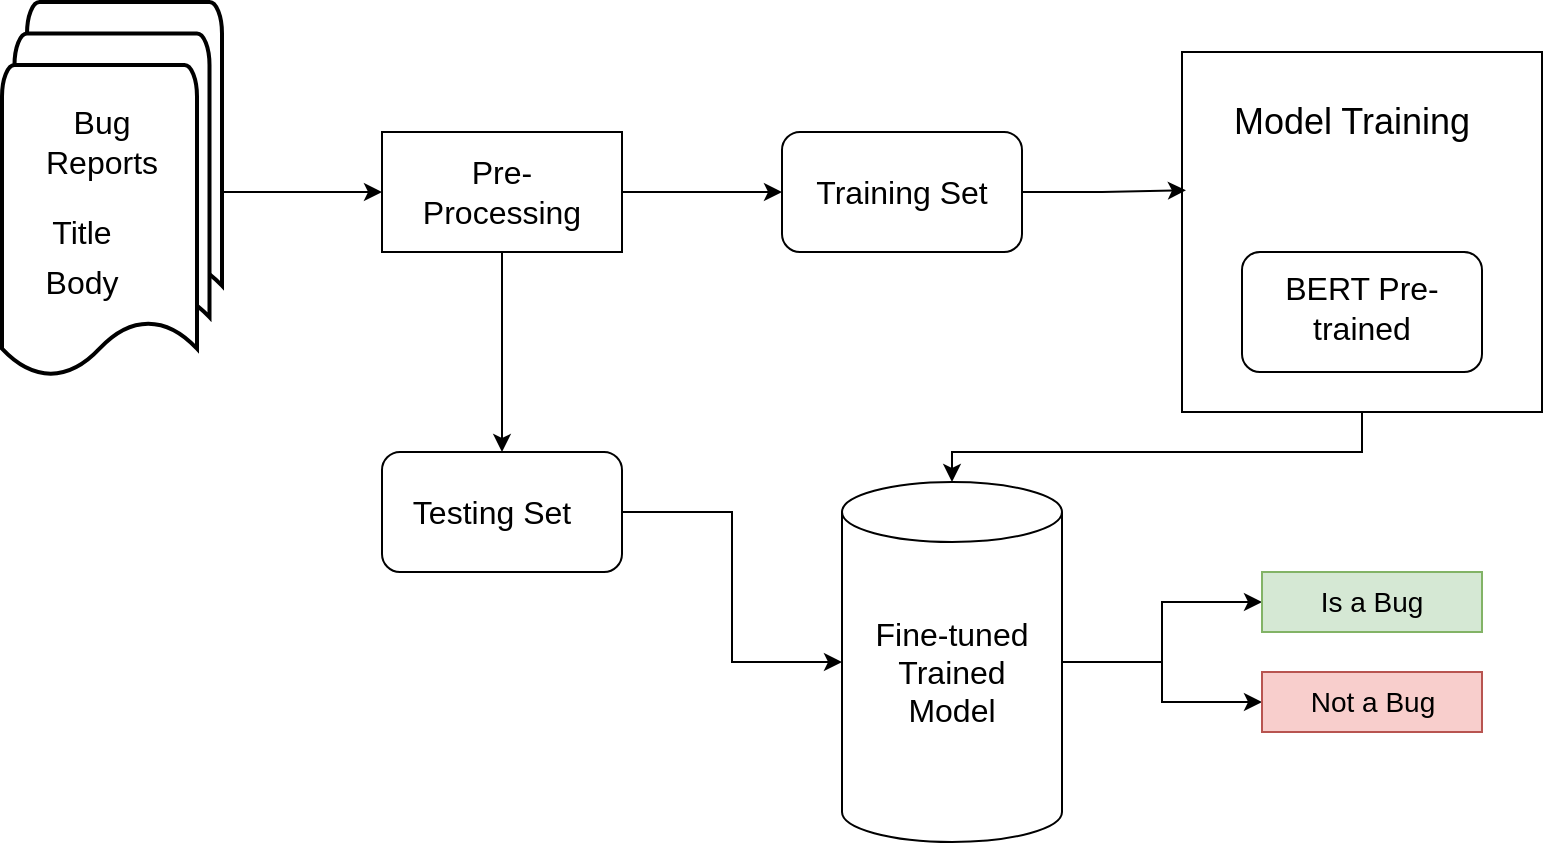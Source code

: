 <mxfile version="26.1.1">
  <diagram name="Page-1" id="DCm-ar1Eky9uJxvyvpG0">
    <mxGraphModel dx="1050" dy="522" grid="1" gridSize="10" guides="1" tooltips="1" connect="1" arrows="1" fold="1" page="1" pageScale="1" pageWidth="827" pageHeight="1169" math="0" shadow="0">
      <root>
        <mxCell id="0" />
        <mxCell id="1" parent="0" />
        <mxCell id="z8U9DUlXNuuj7vIxIh7R-10" style="edgeStyle=orthogonalEdgeStyle;rounded=0;orthogonalLoop=1;jettySize=auto;html=1;entryX=0;entryY=0.5;entryDx=0;entryDy=0;" edge="1" parent="1" source="z8U9DUlXNuuj7vIxIh7R-1" target="z8U9DUlXNuuj7vIxIh7R-2">
          <mxGeometry relative="1" as="geometry" />
        </mxCell>
        <mxCell id="z8U9DUlXNuuj7vIxIh7R-1" value="" style="strokeWidth=2;html=1;shape=mxgraph.flowchart.multi-document;whiteSpace=wrap;" vertex="1" parent="1">
          <mxGeometry x="30" y="15" width="110" height="190" as="geometry" />
        </mxCell>
        <mxCell id="z8U9DUlXNuuj7vIxIh7R-11" style="edgeStyle=orthogonalEdgeStyle;rounded=0;orthogonalLoop=1;jettySize=auto;html=1;strokeWidth=1;fontSize=16;" edge="1" parent="1" source="z8U9DUlXNuuj7vIxIh7R-2" target="z8U9DUlXNuuj7vIxIh7R-3">
          <mxGeometry relative="1" as="geometry" />
        </mxCell>
        <mxCell id="z8U9DUlXNuuj7vIxIh7R-19" style="edgeStyle=orthogonalEdgeStyle;rounded=0;orthogonalLoop=1;jettySize=auto;html=1;entryX=0;entryY=0.5;entryDx=0;entryDy=0;strokeWidth=1;fontSize=16;" edge="1" parent="1" source="z8U9DUlXNuuj7vIxIh7R-2" target="z8U9DUlXNuuj7vIxIh7R-4">
          <mxGeometry relative="1" as="geometry" />
        </mxCell>
        <mxCell id="z8U9DUlXNuuj7vIxIh7R-2" value="" style="rounded=0;whiteSpace=wrap;html=1;strokeWidth=1;fontSize=16;" vertex="1" parent="1">
          <mxGeometry x="220" y="80" width="120" height="60" as="geometry" />
        </mxCell>
        <mxCell id="z8U9DUlXNuuj7vIxIh7R-3" value="" style="rounded=1;whiteSpace=wrap;html=1;strokeWidth=1;fontSize=16;" vertex="1" parent="1">
          <mxGeometry x="220" y="240" width="120" height="60" as="geometry" />
        </mxCell>
        <mxCell id="z8U9DUlXNuuj7vIxIh7R-4" value="" style="rounded=1;whiteSpace=wrap;html=1;strokeWidth=1;fontSize=16;" vertex="1" parent="1">
          <mxGeometry x="420" y="80" width="120" height="60" as="geometry" />
        </mxCell>
        <mxCell id="z8U9DUlXNuuj7vIxIh7R-5" value="" style="whiteSpace=wrap;html=1;aspect=fixed;" vertex="1" parent="1">
          <mxGeometry x="620" y="40" width="180" height="180" as="geometry" />
        </mxCell>
        <mxCell id="z8U9DUlXNuuj7vIxIh7R-6" value="" style="rounded=1;whiteSpace=wrap;html=1;" vertex="1" parent="1">
          <mxGeometry x="650" y="140" width="120" height="60" as="geometry" />
        </mxCell>
        <mxCell id="z8U9DUlXNuuj7vIxIh7R-17" style="edgeStyle=orthogonalEdgeStyle;rounded=0;orthogonalLoop=1;jettySize=auto;html=1;entryX=0;entryY=0.5;entryDx=0;entryDy=0;" edge="1" parent="1" source="z8U9DUlXNuuj7vIxIh7R-7" target="z8U9DUlXNuuj7vIxIh7R-9">
          <mxGeometry relative="1" as="geometry" />
        </mxCell>
        <mxCell id="z8U9DUlXNuuj7vIxIh7R-18" style="edgeStyle=orthogonalEdgeStyle;rounded=0;orthogonalLoop=1;jettySize=auto;html=1;entryX=0;entryY=0.5;entryDx=0;entryDy=0;" edge="1" parent="1" source="z8U9DUlXNuuj7vIxIh7R-7" target="z8U9DUlXNuuj7vIxIh7R-8">
          <mxGeometry relative="1" as="geometry" />
        </mxCell>
        <mxCell id="z8U9DUlXNuuj7vIxIh7R-7" value="" style="shape=cylinder3;whiteSpace=wrap;html=1;boundedLbl=1;backgroundOutline=1;size=15;" vertex="1" parent="1">
          <mxGeometry x="450" y="255" width="110" height="180" as="geometry" />
        </mxCell>
        <mxCell id="z8U9DUlXNuuj7vIxIh7R-8" value="" style="rounded=0;whiteSpace=wrap;html=1;fillColor=#d5e8d4;strokeColor=#82b366;" vertex="1" parent="1">
          <mxGeometry x="660" y="300" width="110" height="30" as="geometry" />
        </mxCell>
        <mxCell id="z8U9DUlXNuuj7vIxIh7R-9" value="" style="rounded=0;whiteSpace=wrap;html=1;fillColor=#f8cecc;strokeColor=#b85450;" vertex="1" parent="1">
          <mxGeometry x="660" y="350" width="110" height="30" as="geometry" />
        </mxCell>
        <mxCell id="z8U9DUlXNuuj7vIxIh7R-13" style="edgeStyle=orthogonalEdgeStyle;rounded=0;orthogonalLoop=1;jettySize=auto;html=1;entryX=0;entryY=0.5;entryDx=0;entryDy=0;entryPerimeter=0;strokeWidth=1;fontSize=16;" edge="1" parent="1" source="z8U9DUlXNuuj7vIxIh7R-3" target="z8U9DUlXNuuj7vIxIh7R-7">
          <mxGeometry relative="1" as="geometry" />
        </mxCell>
        <mxCell id="z8U9DUlXNuuj7vIxIh7R-15" style="edgeStyle=orthogonalEdgeStyle;rounded=0;orthogonalLoop=1;jettySize=auto;html=1;entryX=0.5;entryY=0;entryDx=0;entryDy=0;entryPerimeter=0;" edge="1" parent="1" source="z8U9DUlXNuuj7vIxIh7R-5" target="z8U9DUlXNuuj7vIxIh7R-7">
          <mxGeometry relative="1" as="geometry">
            <Array as="points">
              <mxPoint x="710" y="240" />
              <mxPoint x="505" y="240" />
            </Array>
          </mxGeometry>
        </mxCell>
        <mxCell id="z8U9DUlXNuuj7vIxIh7R-20" style="edgeStyle=orthogonalEdgeStyle;rounded=0;orthogonalLoop=1;jettySize=auto;html=1;entryX=0.011;entryY=0.384;entryDx=0;entryDy=0;entryPerimeter=0;" edge="1" parent="1" source="z8U9DUlXNuuj7vIxIh7R-4" target="z8U9DUlXNuuj7vIxIh7R-5">
          <mxGeometry relative="1" as="geometry" />
        </mxCell>
        <mxCell id="z8U9DUlXNuuj7vIxIh7R-21" value="&lt;font&gt;Bug Reports&lt;/font&gt;" style="text;html=1;align=center;verticalAlign=middle;whiteSpace=wrap;rounded=0;fontSize=16;" vertex="1" parent="1">
          <mxGeometry x="50" y="70" width="60" height="30" as="geometry" />
        </mxCell>
        <mxCell id="z8U9DUlXNuuj7vIxIh7R-23" value="Title" style="text;html=1;align=center;verticalAlign=middle;whiteSpace=wrap;rounded=0;fontSize=16;" vertex="1" parent="1">
          <mxGeometry x="40" y="115" width="60" height="30" as="geometry" />
        </mxCell>
        <mxCell id="z8U9DUlXNuuj7vIxIh7R-24" value="Body" style="text;html=1;align=center;verticalAlign=middle;whiteSpace=wrap;rounded=0;fontSize=16;" vertex="1" parent="1">
          <mxGeometry x="40" y="140" width="60" height="30" as="geometry" />
        </mxCell>
        <mxCell id="z8U9DUlXNuuj7vIxIh7R-25" value="Pre-Processing" style="text;html=1;align=center;verticalAlign=middle;whiteSpace=wrap;rounded=0;strokeWidth=1;fontSize=16;" vertex="1" parent="1">
          <mxGeometry x="230" y="95" width="100" height="30" as="geometry" />
        </mxCell>
        <mxCell id="z8U9DUlXNuuj7vIxIh7R-26" value="Training Set" style="text;html=1;align=center;verticalAlign=middle;whiteSpace=wrap;rounded=0;strokeWidth=1;fontSize=16;" vertex="1" parent="1">
          <mxGeometry x="430" y="95" width="100" height="30" as="geometry" />
        </mxCell>
        <mxCell id="z8U9DUlXNuuj7vIxIh7R-27" value="Testing Set" style="text;html=1;align=center;verticalAlign=middle;whiteSpace=wrap;rounded=0;strokeWidth=1;fontSize=16;" vertex="1" parent="1">
          <mxGeometry x="230" y="255" width="90" height="30" as="geometry" />
        </mxCell>
        <mxCell id="z8U9DUlXNuuj7vIxIh7R-28" value="Model Training" style="text;html=1;align=center;verticalAlign=middle;whiteSpace=wrap;rounded=0;fontSize=18;" vertex="1" parent="1">
          <mxGeometry x="630" y="60" width="150" height="30" as="geometry" />
        </mxCell>
        <mxCell id="z8U9DUlXNuuj7vIxIh7R-29" value="BERT Pre-trained" style="text;html=1;align=center;verticalAlign=middle;whiteSpace=wrap;rounded=0;fontSize=16;" vertex="1" parent="1">
          <mxGeometry x="655" y="145" width="110" height="45" as="geometry" />
        </mxCell>
        <mxCell id="z8U9DUlXNuuj7vIxIh7R-30" value="Fine-tuned Trained Model" style="text;html=1;align=center;verticalAlign=middle;whiteSpace=wrap;rounded=0;strokeWidth=1;fontSize=16;" vertex="1" parent="1">
          <mxGeometry x="455" y="300" width="100" height="100" as="geometry" />
        </mxCell>
        <mxCell id="z8U9DUlXNuuj7vIxIh7R-31" value="Is a Bug" style="text;html=1;align=center;verticalAlign=middle;whiteSpace=wrap;rounded=0;fontSize=14;" vertex="1" parent="1">
          <mxGeometry x="685" y="300" width="60" height="30" as="geometry" />
        </mxCell>
        <mxCell id="z8U9DUlXNuuj7vIxIh7R-32" value="Not a Bug" style="text;html=1;align=center;verticalAlign=middle;whiteSpace=wrap;rounded=0;fontSize=14;" vertex="1" parent="1">
          <mxGeometry x="677.5" y="350" width="75" height="30" as="geometry" />
        </mxCell>
      </root>
    </mxGraphModel>
  </diagram>
</mxfile>
